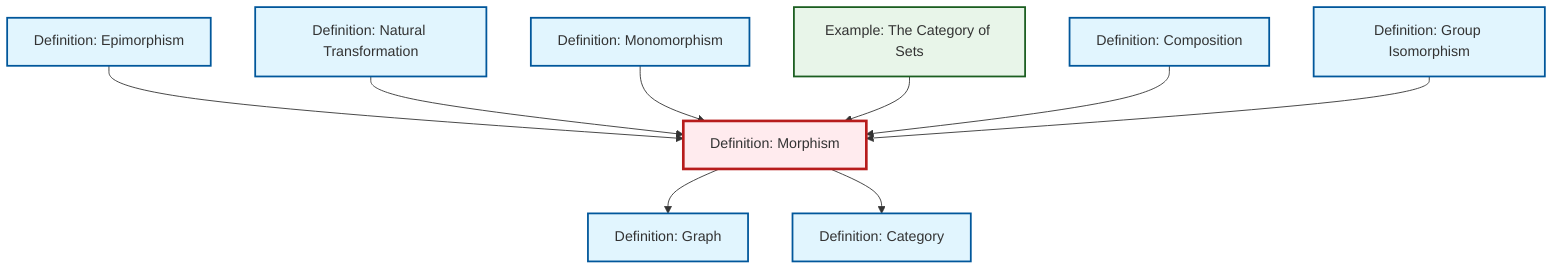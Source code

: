 graph TD
    classDef definition fill:#e1f5fe,stroke:#01579b,stroke-width:2px
    classDef theorem fill:#f3e5f5,stroke:#4a148c,stroke-width:2px
    classDef axiom fill:#fff3e0,stroke:#e65100,stroke-width:2px
    classDef example fill:#e8f5e9,stroke:#1b5e20,stroke-width:2px
    classDef current fill:#ffebee,stroke:#b71c1c,stroke-width:3px
    def-graph["Definition: Graph"]:::definition
    def-isomorphism["Definition: Group Isomorphism"]:::definition
    def-natural-transformation["Definition: Natural Transformation"]:::definition
    def-epimorphism["Definition: Epimorphism"]:::definition
    def-category["Definition: Category"]:::definition
    def-morphism["Definition: Morphism"]:::definition
    def-composition["Definition: Composition"]:::definition
    ex-set-category["Example: The Category of Sets"]:::example
    def-monomorphism["Definition: Monomorphism"]:::definition
    def-epimorphism --> def-morphism
    def-natural-transformation --> def-morphism
    def-morphism --> def-graph
    def-monomorphism --> def-morphism
    def-morphism --> def-category
    ex-set-category --> def-morphism
    def-composition --> def-morphism
    def-isomorphism --> def-morphism
    class def-morphism current